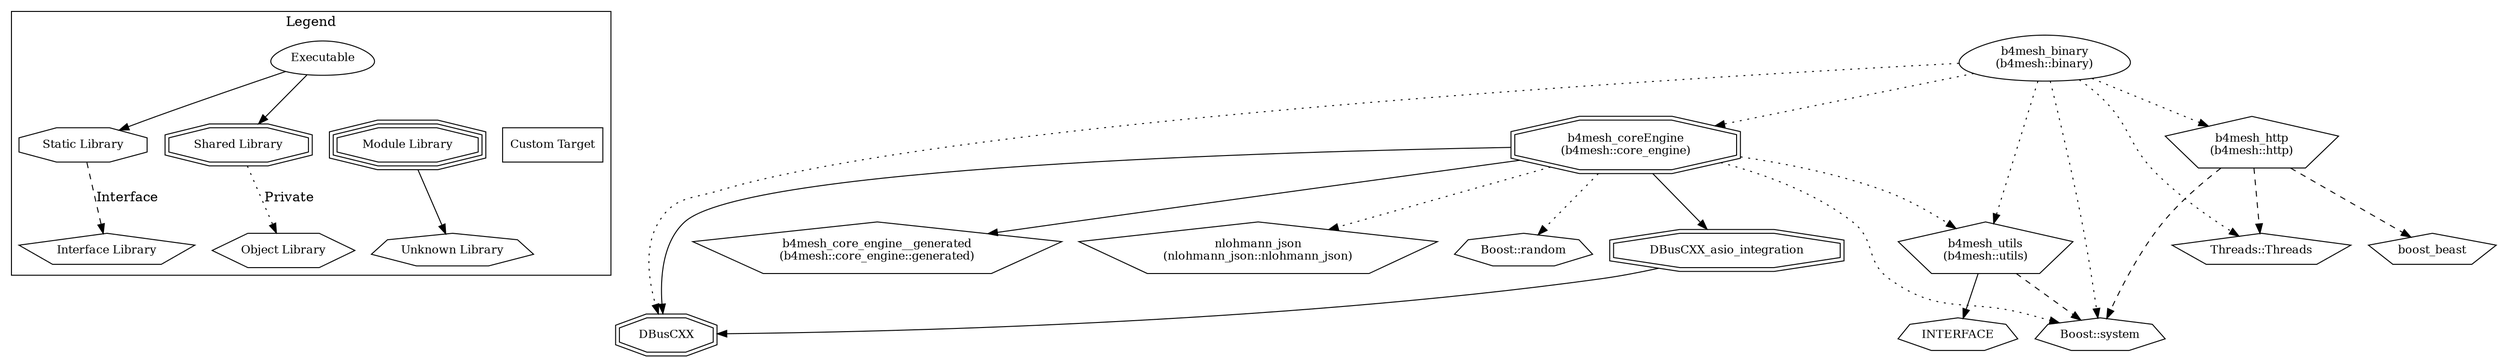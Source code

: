 digraph "b4mesh" {
node [
  fontsize = "12"
];
subgraph clusterLegend {
  label = "Legend";
  color = black;
  edge [ style = invis ];
  legendNode0 [ label = "Executable", shape = egg ];
  legendNode1 [ label = "Static Library", shape = octagon ];
  legendNode2 [ label = "Shared Library", shape = doubleoctagon ];
  legendNode3 [ label = "Module Library", shape = tripleoctagon ];
  legendNode4 [ label = "Interface Library", shape = pentagon ];
  legendNode5 [ label = "Object Library", shape = hexagon ];
  legendNode6 [ label = "Unknown Library", shape = septagon ];
  legendNode7 [ label = "Custom Target", shape = box ];
  legendNode0 -> legendNode1 [ style = solid ];
  legendNode0 -> legendNode2 [ style = solid ];
  legendNode0 -> legendNode3;
  legendNode1 -> legendNode4 [ label = "Interface", style = dashed ];
  legendNode2 -> legendNode5 [ label = "Private", style = dotted ];
  legendNode3 -> legendNode6 [ style = solid ];
  legendNode0 -> legendNode7;
}
    "node0" [ label = "b4mesh_binary\n(b4mesh::binary)", shape = egg ];
    "node1" [ label = "Boost::system", shape = septagon ];
    "node0" -> "node1" [ style = dotted ] // b4mesh_binary -> Boost::system
    "node2" [ label = "DBusCXX", shape = doubleoctagon ];
    "node0" -> "node2" [ style = dotted ] // b4mesh_binary -> DBusCXX
    "node3" [ label = "Threads::Threads", shape = pentagon ];
    "node0" -> "node3" [ style = dotted ] // b4mesh_binary -> Threads::Threads
    "node4" [ label = "b4mesh_coreEngine\n(b4mesh::core_engine)", shape = doubleoctagon ];
    "node5" [ label = "Boost::random", shape = septagon ];
    "node4" -> "node5" [ style = dotted ] // b4mesh_coreEngine -> Boost::random
    "node4" -> "node1" [ style = dotted ] // b4mesh_coreEngine -> Boost::system
    "node4" -> "node2"  // b4mesh_coreEngine -> DBusCXX
    "node6" [ label = "DBusCXX_asio_integration", shape = doubleoctagon ];
    "node6" -> "node2"  // DBusCXX_asio_integration -> DBusCXX
    "node4" -> "node6"  // b4mesh_coreEngine -> DBusCXX_asio_integration
    "node7" [ label = "b4mesh_core_engine__generated\n(b4mesh::core_engine::generated)", shape = pentagon ];
    "node4" -> "node7"  // b4mesh_coreEngine -> b4mesh_core_engine__generated
    "node8" [ label = "b4mesh_utils\n(b4mesh::utils)", shape = pentagon ];
    "node8" -> "node1" [ style = dashed ] // b4mesh_utils -> Boost::system
    "node9" [ label = "INTERFACE", shape = septagon ];
    "node8" -> "node9"  // b4mesh_utils -> INTERFACE
    "node4" -> "node8" [ style = dotted ] // b4mesh_coreEngine -> b4mesh_utils
    "node10" [ label = "nlohmann_json\n(nlohmann_json::nlohmann_json)", shape = pentagon ];
    "node4" -> "node10" [ style = dotted ] // b4mesh_coreEngine -> nlohmann_json
    "node0" -> "node4" [ style = dotted ] // b4mesh_binary -> b4mesh_coreEngine
    "node11" [ label = "b4mesh_http\n(b4mesh::http)", shape = pentagon ];
    "node11" -> "node1" [ style = dashed ] // b4mesh_http -> Boost::system
    "node11" -> "node3" [ style = dashed ] // b4mesh_http -> Threads::Threads
    "node12" [ label = "boost_beast", shape = pentagon ];
    "node11" -> "node12" [ style = dashed ] // b4mesh_http -> boost_beast
    "node0" -> "node11" [ style = dotted ] // b4mesh_binary -> b4mesh_http
    "node0" -> "node8" [ style = dotted ] // b4mesh_binary -> b4mesh_utils
}
